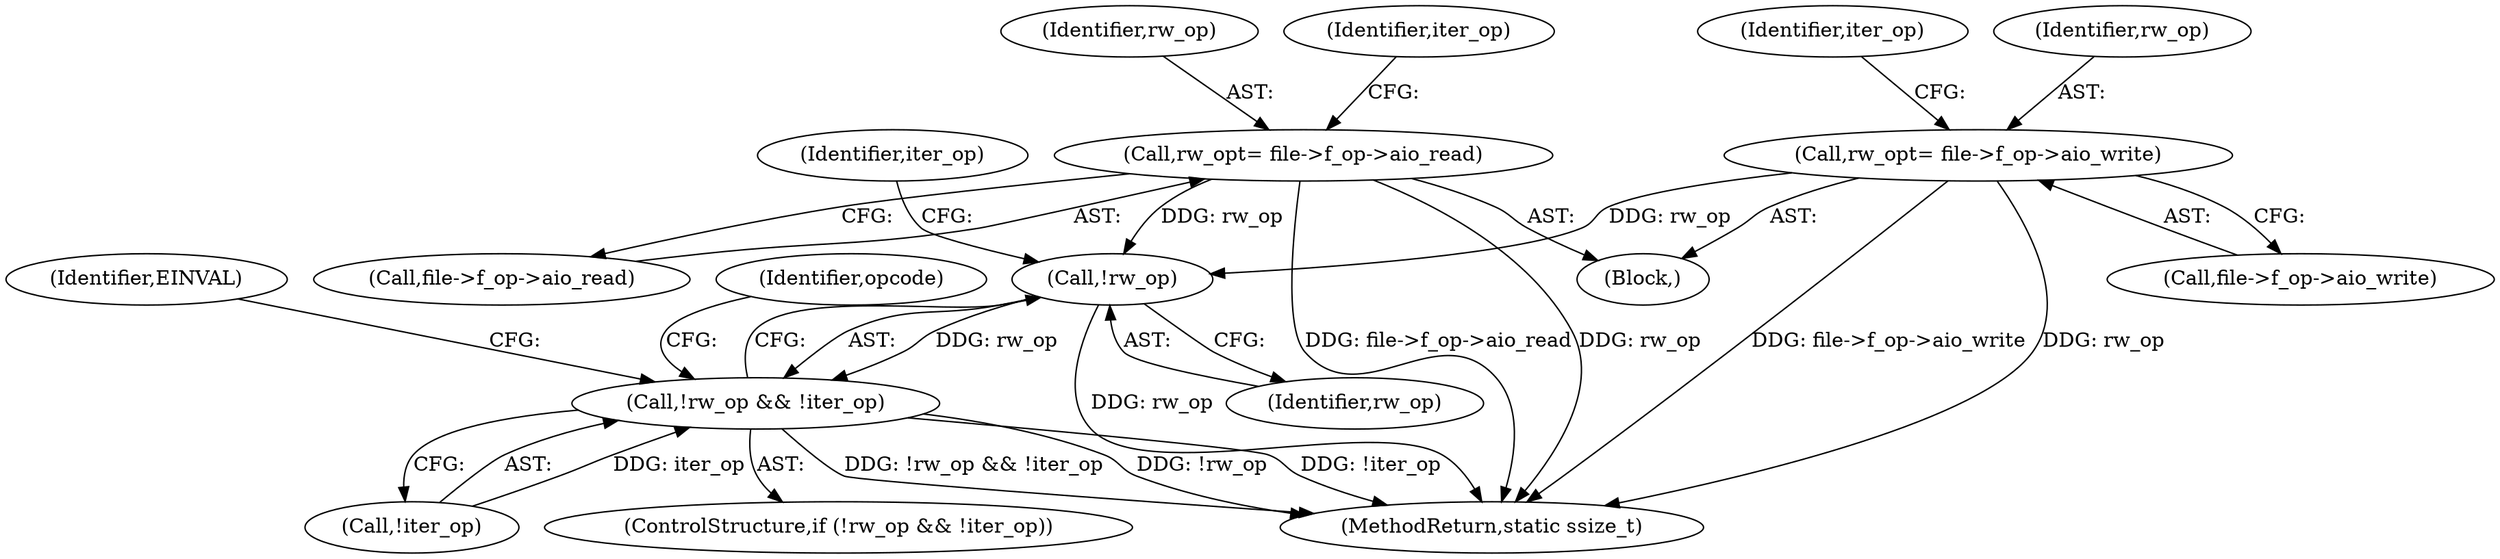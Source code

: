 digraph "0_linux_4c185ce06dca14f5cea192f5a2c981ef50663f2b@pointer" {
"1000191" [label="(Call,!rw_op)"];
"1000139" [label="(Call,rw_op\t= file->f_op->aio_read)"];
"1000162" [label="(Call,rw_op\t= file->f_op->aio_write)"];
"1000190" [label="(Call,!rw_op && !iter_op)"];
"1000191" [label="(Call,!rw_op)"];
"1000170" [label="(Identifier,iter_op)"];
"1000139" [label="(Call,rw_op\t= file->f_op->aio_read)"];
"1000194" [label="(Identifier,iter_op)"];
"1000140" [label="(Identifier,rw_op)"];
"1000193" [label="(Call,!iter_op)"];
"1000141" [label="(Call,file->f_op->aio_read)"];
"1000162" [label="(Call,rw_op\t= file->f_op->aio_write)"];
"1000394" [label="(MethodReturn,static ssize_t)"];
"1000190" [label="(Call,!rw_op && !iter_op)"];
"1000130" [label="(Block,)"];
"1000197" [label="(Identifier,EINVAL)"];
"1000189" [label="(ControlStructure,if (!rw_op && !iter_op))"];
"1000201" [label="(Identifier,opcode)"];
"1000163" [label="(Identifier,rw_op)"];
"1000147" [label="(Identifier,iter_op)"];
"1000192" [label="(Identifier,rw_op)"];
"1000164" [label="(Call,file->f_op->aio_write)"];
"1000191" -> "1000190"  [label="AST: "];
"1000191" -> "1000192"  [label="CFG: "];
"1000192" -> "1000191"  [label="AST: "];
"1000194" -> "1000191"  [label="CFG: "];
"1000190" -> "1000191"  [label="CFG: "];
"1000191" -> "1000394"  [label="DDG: rw_op"];
"1000191" -> "1000190"  [label="DDG: rw_op"];
"1000139" -> "1000191"  [label="DDG: rw_op"];
"1000162" -> "1000191"  [label="DDG: rw_op"];
"1000139" -> "1000130"  [label="AST: "];
"1000139" -> "1000141"  [label="CFG: "];
"1000140" -> "1000139"  [label="AST: "];
"1000141" -> "1000139"  [label="AST: "];
"1000147" -> "1000139"  [label="CFG: "];
"1000139" -> "1000394"  [label="DDG: file->f_op->aio_read"];
"1000139" -> "1000394"  [label="DDG: rw_op"];
"1000162" -> "1000130"  [label="AST: "];
"1000162" -> "1000164"  [label="CFG: "];
"1000163" -> "1000162"  [label="AST: "];
"1000164" -> "1000162"  [label="AST: "];
"1000170" -> "1000162"  [label="CFG: "];
"1000162" -> "1000394"  [label="DDG: file->f_op->aio_write"];
"1000162" -> "1000394"  [label="DDG: rw_op"];
"1000190" -> "1000189"  [label="AST: "];
"1000190" -> "1000193"  [label="CFG: "];
"1000193" -> "1000190"  [label="AST: "];
"1000197" -> "1000190"  [label="CFG: "];
"1000201" -> "1000190"  [label="CFG: "];
"1000190" -> "1000394"  [label="DDG: !rw_op && !iter_op"];
"1000190" -> "1000394"  [label="DDG: !rw_op"];
"1000190" -> "1000394"  [label="DDG: !iter_op"];
"1000193" -> "1000190"  [label="DDG: iter_op"];
}
